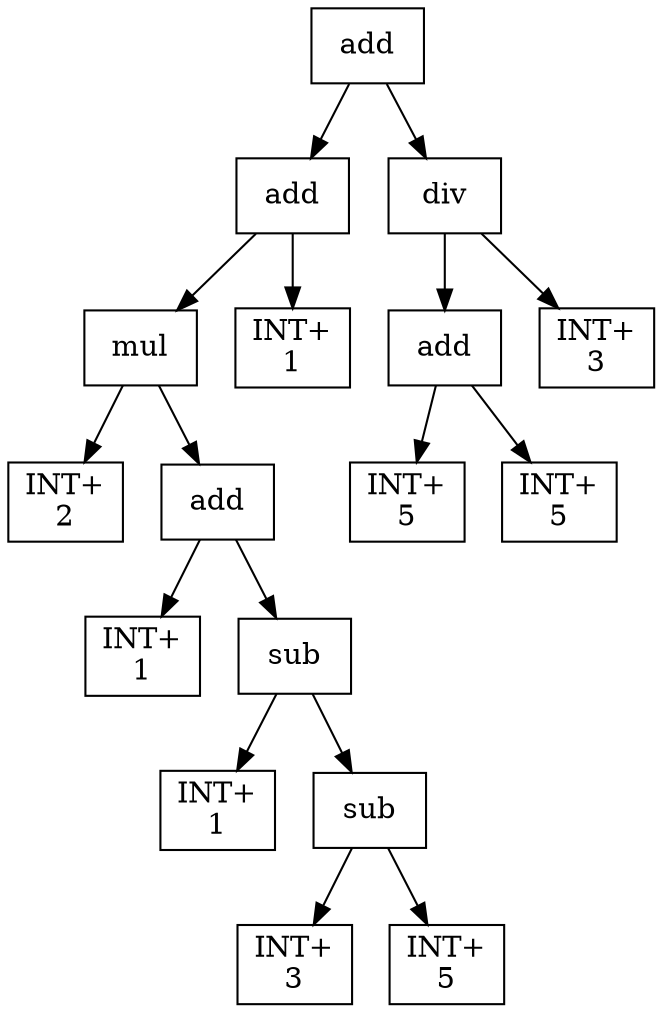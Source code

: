 digraph expr {
  node [shape=box];
  n1 [label="add"];
  n2 [label="add"];
  n3 [label="mul"];
  n4 [label="INT+\n2"];
  n5 [label="add"];
  n6 [label="INT+\n1"];
  n7 [label="sub"];
  n8 [label="INT+\n1"];
  n9 [label="sub"];
  n10 [label="INT+\n3"];
  n11 [label="INT+\n5"];
  n9 -> n10;
  n9 -> n11;
  n7 -> n8;
  n7 -> n9;
  n5 -> n6;
  n5 -> n7;
  n3 -> n4;
  n3 -> n5;
  n12 [label="INT+\n1"];
  n2 -> n3;
  n2 -> n12;
  n13 [label="div"];
  n14 [label="add"];
  n15 [label="INT+\n5"];
  n16 [label="INT+\n5"];
  n14 -> n15;
  n14 -> n16;
  n17 [label="INT+\n3"];
  n13 -> n14;
  n13 -> n17;
  n1 -> n2;
  n1 -> n13;
}